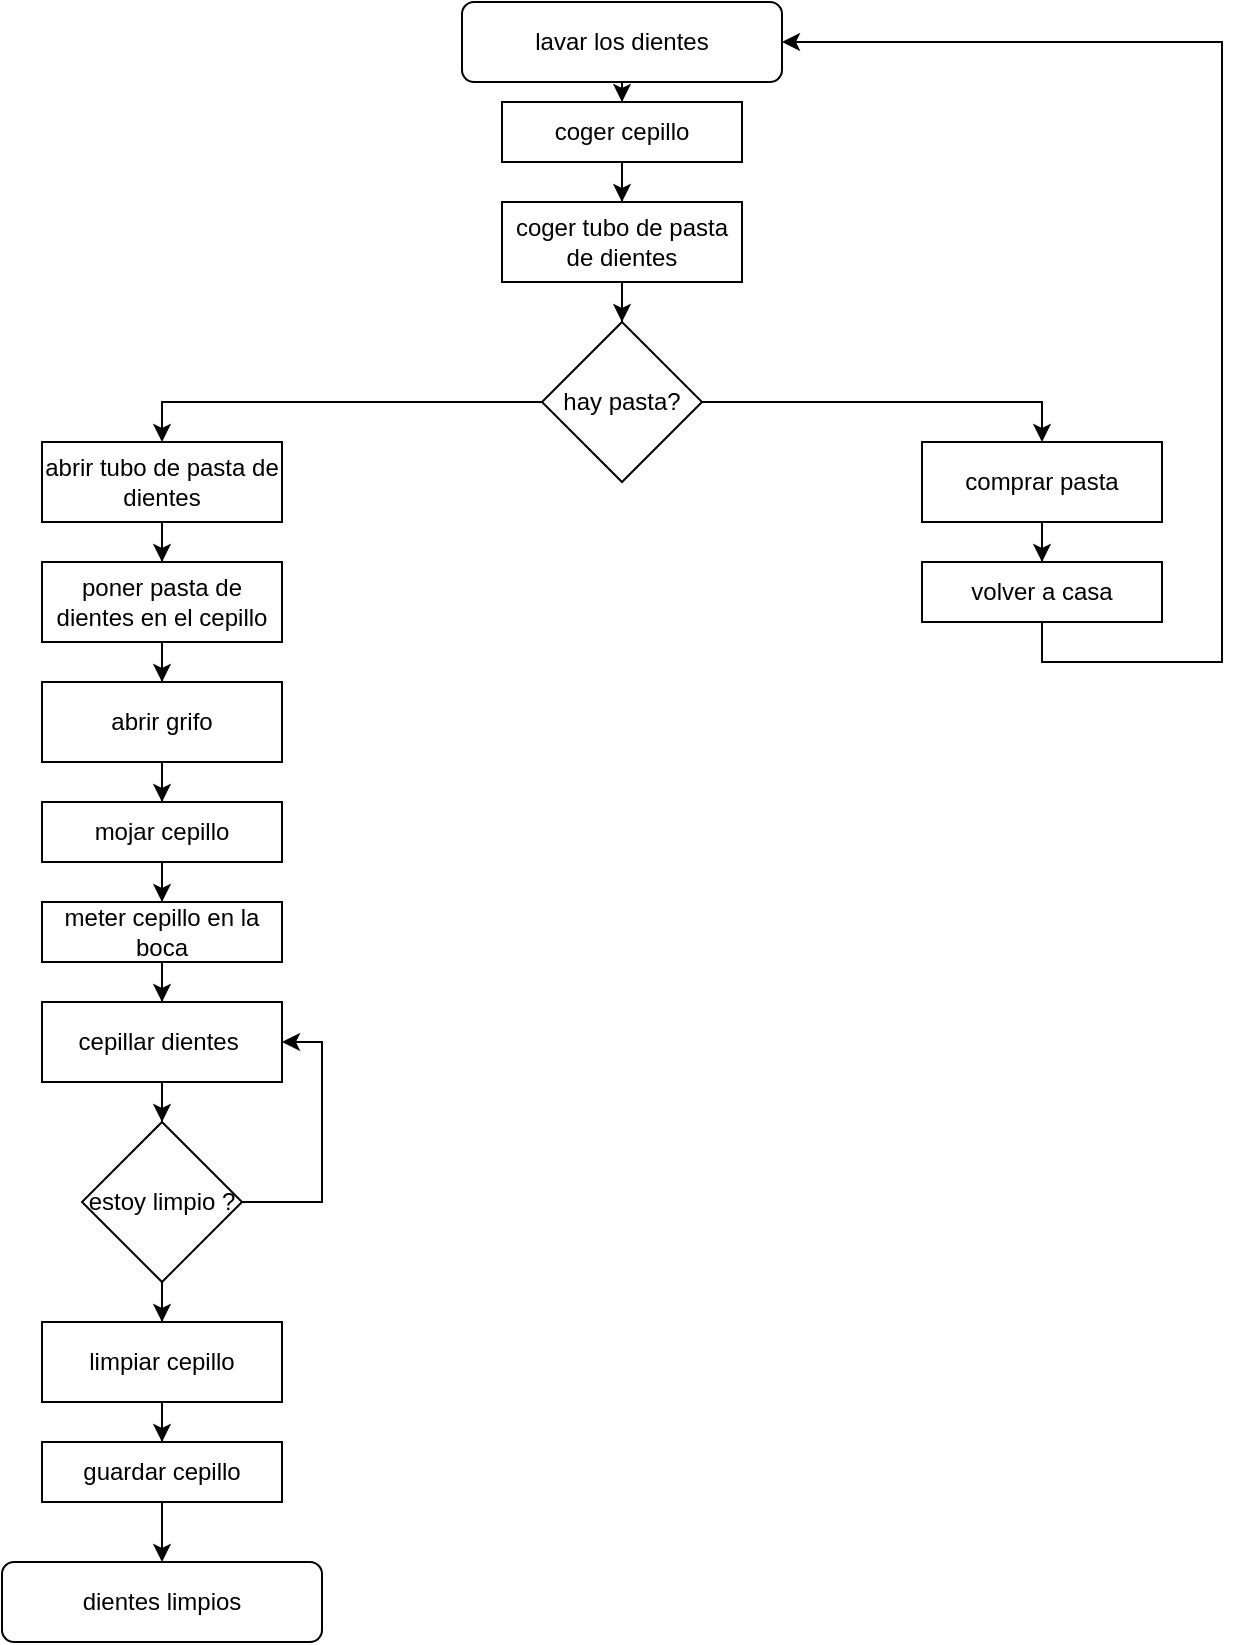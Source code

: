 <mxfile version="16.2.4" type="github">
  <diagram id="9AbsJXIU_ZdoN4RyElw4" name="Page-1">
    <mxGraphModel dx="1038" dy="579" grid="1" gridSize="10" guides="1" tooltips="1" connect="1" arrows="1" fold="1" page="1" pageScale="1" pageWidth="827" pageHeight="1169" math="0" shadow="0">
      <root>
        <mxCell id="0" />
        <mxCell id="1" parent="0" />
        <mxCell id="4RddZSh8HexBFZrQX_Ho-31" style="edgeStyle=orthogonalEdgeStyle;rounded=0;orthogonalLoop=1;jettySize=auto;html=1;" parent="1" source="4RddZSh8HexBFZrQX_Ho-1" target="4RddZSh8HexBFZrQX_Ho-4" edge="1">
          <mxGeometry relative="1" as="geometry" />
        </mxCell>
        <mxCell id="4RddZSh8HexBFZrQX_Ho-1" value="lavar los dientes" style="rounded=1;whiteSpace=wrap;html=1;" parent="1" vertex="1">
          <mxGeometry x="340" y="20" width="160" height="40" as="geometry" />
        </mxCell>
        <mxCell id="4RddZSh8HexBFZrQX_Ho-2" value="dientes limpios" style="rounded=1;whiteSpace=wrap;html=1;" parent="1" vertex="1">
          <mxGeometry x="110" y="800" width="160" height="40" as="geometry" />
        </mxCell>
        <mxCell id="4RddZSh8HexBFZrQX_Ho-30" style="edgeStyle=orthogonalEdgeStyle;rounded=0;orthogonalLoop=1;jettySize=auto;html=1;" parent="1" source="4RddZSh8HexBFZrQX_Ho-4" target="4RddZSh8HexBFZrQX_Ho-6" edge="1">
          <mxGeometry relative="1" as="geometry" />
        </mxCell>
        <mxCell id="4RddZSh8HexBFZrQX_Ho-4" value="coger cepillo" style="rounded=0;whiteSpace=wrap;html=1;" parent="1" vertex="1">
          <mxGeometry x="360" y="70" width="120" height="30" as="geometry" />
        </mxCell>
        <mxCell id="4RddZSh8HexBFZrQX_Ho-26" style="edgeStyle=orthogonalEdgeStyle;rounded=0;orthogonalLoop=1;jettySize=auto;html=1;" parent="1" source="4RddZSh8HexBFZrQX_Ho-5" target="4RddZSh8HexBFZrQX_Ho-16" edge="1">
          <mxGeometry relative="1" as="geometry" />
        </mxCell>
        <mxCell id="4RddZSh8HexBFZrQX_Ho-5" value="abrir grifo" style="rounded=0;whiteSpace=wrap;html=1;" parent="1" vertex="1">
          <mxGeometry x="130" y="360" width="120" height="40" as="geometry" />
        </mxCell>
        <mxCell id="4RddZSh8HexBFZrQX_Ho-29" style="edgeStyle=orthogonalEdgeStyle;rounded=0;orthogonalLoop=1;jettySize=auto;html=1;entryX=0.5;entryY=0;entryDx=0;entryDy=0;" parent="1" source="4RddZSh8HexBFZrQX_Ho-6" target="4RddZSh8HexBFZrQX_Ho-9" edge="1">
          <mxGeometry relative="1" as="geometry" />
        </mxCell>
        <mxCell id="4RddZSh8HexBFZrQX_Ho-6" value="coger tubo de pasta de dientes" style="rounded=0;whiteSpace=wrap;html=1;" parent="1" vertex="1">
          <mxGeometry x="360" y="120" width="120" height="40" as="geometry" />
        </mxCell>
        <mxCell id="4RddZSh8HexBFZrQX_Ho-28" style="edgeStyle=orthogonalEdgeStyle;rounded=0;orthogonalLoop=1;jettySize=auto;html=1;" parent="1" source="4RddZSh8HexBFZrQX_Ho-7" target="4RddZSh8HexBFZrQX_Ho-8" edge="1">
          <mxGeometry relative="1" as="geometry" />
        </mxCell>
        <mxCell id="4RddZSh8HexBFZrQX_Ho-7" value="abrir tubo de pasta de dientes" style="rounded=0;whiteSpace=wrap;html=1;" parent="1" vertex="1">
          <mxGeometry x="130" y="240" width="120" height="40" as="geometry" />
        </mxCell>
        <mxCell id="4RddZSh8HexBFZrQX_Ho-27" style="edgeStyle=orthogonalEdgeStyle;rounded=0;orthogonalLoop=1;jettySize=auto;html=1;" parent="1" source="4RddZSh8HexBFZrQX_Ho-8" target="4RddZSh8HexBFZrQX_Ho-5" edge="1">
          <mxGeometry relative="1" as="geometry" />
        </mxCell>
        <mxCell id="4RddZSh8HexBFZrQX_Ho-8" value="poner pasta de dientes en el cepillo" style="rounded=0;whiteSpace=wrap;html=1;" parent="1" vertex="1">
          <mxGeometry x="130" y="300" width="120" height="40" as="geometry" />
        </mxCell>
        <mxCell id="4RddZSh8HexBFZrQX_Ho-10" style="edgeStyle=orthogonalEdgeStyle;rounded=0;orthogonalLoop=1;jettySize=auto;html=1;entryX=0.5;entryY=0;entryDx=0;entryDy=0;" parent="1" source="4RddZSh8HexBFZrQX_Ho-9" target="4RddZSh8HexBFZrQX_Ho-7" edge="1">
          <mxGeometry relative="1" as="geometry">
            <mxPoint x="220" y="200" as="targetPoint" />
          </mxGeometry>
        </mxCell>
        <mxCell id="4RddZSh8HexBFZrQX_Ho-11" style="edgeStyle=orthogonalEdgeStyle;rounded=0;orthogonalLoop=1;jettySize=auto;html=1;entryX=0.5;entryY=0;entryDx=0;entryDy=0;" parent="1" source="4RddZSh8HexBFZrQX_Ho-9" target="4RddZSh8HexBFZrQX_Ho-12" edge="1">
          <mxGeometry relative="1" as="geometry">
            <mxPoint x="640" y="200" as="targetPoint" />
          </mxGeometry>
        </mxCell>
        <mxCell id="4RddZSh8HexBFZrQX_Ho-9" value="hay pasta?" style="rhombus;whiteSpace=wrap;html=1;" parent="1" vertex="1">
          <mxGeometry x="380" y="180" width="80" height="80" as="geometry" />
        </mxCell>
        <mxCell id="4RddZSh8HexBFZrQX_Ho-14" style="edgeStyle=orthogonalEdgeStyle;rounded=0;orthogonalLoop=1;jettySize=auto;html=1;entryX=0.5;entryY=0;entryDx=0;entryDy=0;" parent="1" source="4RddZSh8HexBFZrQX_Ho-12" target="4RddZSh8HexBFZrQX_Ho-13" edge="1">
          <mxGeometry relative="1" as="geometry" />
        </mxCell>
        <mxCell id="4RddZSh8HexBFZrQX_Ho-12" value="comprar pasta" style="rounded=0;whiteSpace=wrap;html=1;" parent="1" vertex="1">
          <mxGeometry x="570" y="240" width="120" height="40" as="geometry" />
        </mxCell>
        <mxCell id="4RddZSh8HexBFZrQX_Ho-15" style="edgeStyle=orthogonalEdgeStyle;rounded=0;orthogonalLoop=1;jettySize=auto;html=1;exitX=0.5;exitY=1;exitDx=0;exitDy=0;entryX=1;entryY=0.5;entryDx=0;entryDy=0;" parent="1" source="4RddZSh8HexBFZrQX_Ho-13" target="4RddZSh8HexBFZrQX_Ho-1" edge="1">
          <mxGeometry relative="1" as="geometry">
            <Array as="points">
              <mxPoint x="630" y="350" />
              <mxPoint x="720" y="350" />
              <mxPoint x="720" y="40" />
            </Array>
          </mxGeometry>
        </mxCell>
        <mxCell id="4RddZSh8HexBFZrQX_Ho-13" value="volver a casa" style="rounded=0;whiteSpace=wrap;html=1;" parent="1" vertex="1">
          <mxGeometry x="570" y="300" width="120" height="30" as="geometry" />
        </mxCell>
        <mxCell id="4RddZSh8HexBFZrQX_Ho-25" style="edgeStyle=orthogonalEdgeStyle;rounded=0;orthogonalLoop=1;jettySize=auto;html=1;" parent="1" source="4RddZSh8HexBFZrQX_Ho-16" target="4RddZSh8HexBFZrQX_Ho-17" edge="1">
          <mxGeometry relative="1" as="geometry" />
        </mxCell>
        <mxCell id="4RddZSh8HexBFZrQX_Ho-16" value="mojar cepillo" style="rounded=0;whiteSpace=wrap;html=1;" parent="1" vertex="1">
          <mxGeometry x="130" y="420" width="120" height="30" as="geometry" />
        </mxCell>
        <mxCell id="4RddZSh8HexBFZrQX_Ho-23" style="edgeStyle=orthogonalEdgeStyle;rounded=0;orthogonalLoop=1;jettySize=auto;html=1;" parent="1" source="4RddZSh8HexBFZrQX_Ho-17" target="4RddZSh8HexBFZrQX_Ho-18" edge="1">
          <mxGeometry relative="1" as="geometry" />
        </mxCell>
        <mxCell id="4RddZSh8HexBFZrQX_Ho-17" value="meter cepillo en la boca" style="rounded=0;whiteSpace=wrap;html=1;" parent="1" vertex="1">
          <mxGeometry x="130" y="470" width="120" height="30" as="geometry" />
        </mxCell>
        <mxCell id="4RddZSh8HexBFZrQX_Ho-21" style="edgeStyle=orthogonalEdgeStyle;rounded=0;orthogonalLoop=1;jettySize=auto;html=1;entryX=0.5;entryY=0;entryDx=0;entryDy=0;" parent="1" source="4RddZSh8HexBFZrQX_Ho-18" target="4RddZSh8HexBFZrQX_Ho-19" edge="1">
          <mxGeometry relative="1" as="geometry" />
        </mxCell>
        <mxCell id="4RddZSh8HexBFZrQX_Ho-18" value="cepillar dientes&amp;nbsp;" style="rounded=0;whiteSpace=wrap;html=1;" parent="1" vertex="1">
          <mxGeometry x="130" y="520" width="120" height="40" as="geometry" />
        </mxCell>
        <mxCell id="4RddZSh8HexBFZrQX_Ho-22" style="edgeStyle=orthogonalEdgeStyle;rounded=0;orthogonalLoop=1;jettySize=auto;html=1;entryX=1;entryY=0.5;entryDx=0;entryDy=0;" parent="1" source="4RddZSh8HexBFZrQX_Ho-19" target="4RddZSh8HexBFZrQX_Ho-18" edge="1">
          <mxGeometry relative="1" as="geometry">
            <Array as="points">
              <mxPoint x="270" y="620" />
              <mxPoint x="270" y="540" />
            </Array>
          </mxGeometry>
        </mxCell>
        <mxCell id="3VE2-0IgfqcUjlme66QC-4" style="edgeStyle=orthogonalEdgeStyle;rounded=0;orthogonalLoop=1;jettySize=auto;html=1;" edge="1" parent="1" source="4RddZSh8HexBFZrQX_Ho-19" target="3VE2-0IgfqcUjlme66QC-1">
          <mxGeometry relative="1" as="geometry" />
        </mxCell>
        <mxCell id="4RddZSh8HexBFZrQX_Ho-19" value="estoy limpio ?" style="rhombus;whiteSpace=wrap;html=1;" parent="1" vertex="1">
          <mxGeometry x="150" y="580" width="80" height="80" as="geometry" />
        </mxCell>
        <mxCell id="3VE2-0IgfqcUjlme66QC-3" style="edgeStyle=orthogonalEdgeStyle;rounded=0;orthogonalLoop=1;jettySize=auto;html=1;" edge="1" parent="1" source="3VE2-0IgfqcUjlme66QC-1" target="3VE2-0IgfqcUjlme66QC-2">
          <mxGeometry relative="1" as="geometry" />
        </mxCell>
        <mxCell id="3VE2-0IgfqcUjlme66QC-1" value="limpiar cepillo" style="rounded=0;whiteSpace=wrap;html=1;" vertex="1" parent="1">
          <mxGeometry x="130" y="680" width="120" height="40" as="geometry" />
        </mxCell>
        <mxCell id="3VE2-0IgfqcUjlme66QC-5" style="edgeStyle=orthogonalEdgeStyle;rounded=0;orthogonalLoop=1;jettySize=auto;html=1;" edge="1" parent="1" source="3VE2-0IgfqcUjlme66QC-2" target="4RddZSh8HexBFZrQX_Ho-2">
          <mxGeometry relative="1" as="geometry" />
        </mxCell>
        <mxCell id="3VE2-0IgfqcUjlme66QC-2" value="guardar cepillo" style="rounded=0;whiteSpace=wrap;html=1;" vertex="1" parent="1">
          <mxGeometry x="130" y="740" width="120" height="30" as="geometry" />
        </mxCell>
      </root>
    </mxGraphModel>
  </diagram>
</mxfile>
